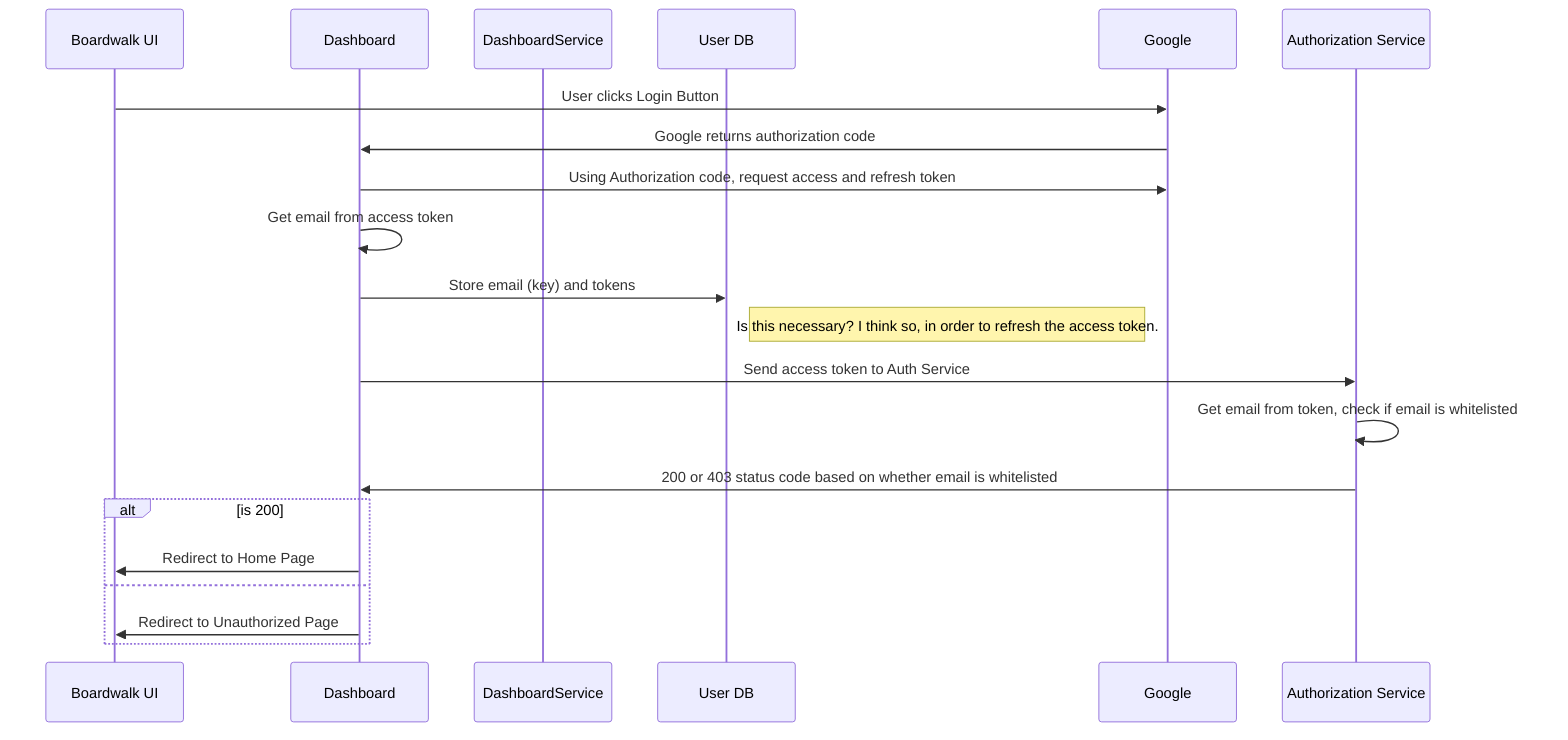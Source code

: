 sequenceDiagram
participant Boardwalk UI
participant Dashboard
participant DashboardService
participant User DB
Boardwalk UI ->> Google : User clicks Login Button
Google ->> Dashboard: Google returns authorization code
Dashboard ->> Google: Using Authorization code, request access and refresh token
Dashboard ->> Dashboard: Get email from access token
Dashboard ->> User DB: Store email (key) and tokens
Note right of User DB: Is this necessary? I think so, in order to refresh the access token.
Dashboard ->> Authorization Service: Send access token to Auth Service
Authorization Service ->> Authorization Service: Get email from token, check if email is whitelisted
Authorization Service ->> Dashboard: 200 or 403 status code based on whether email is whitelisted
alt is 200
Dashboard ->> Boardwalk UI: Redirect to Home Page
else
Dashboard ->> Boardwalk UI: Redirect to Unauthorized Page
end